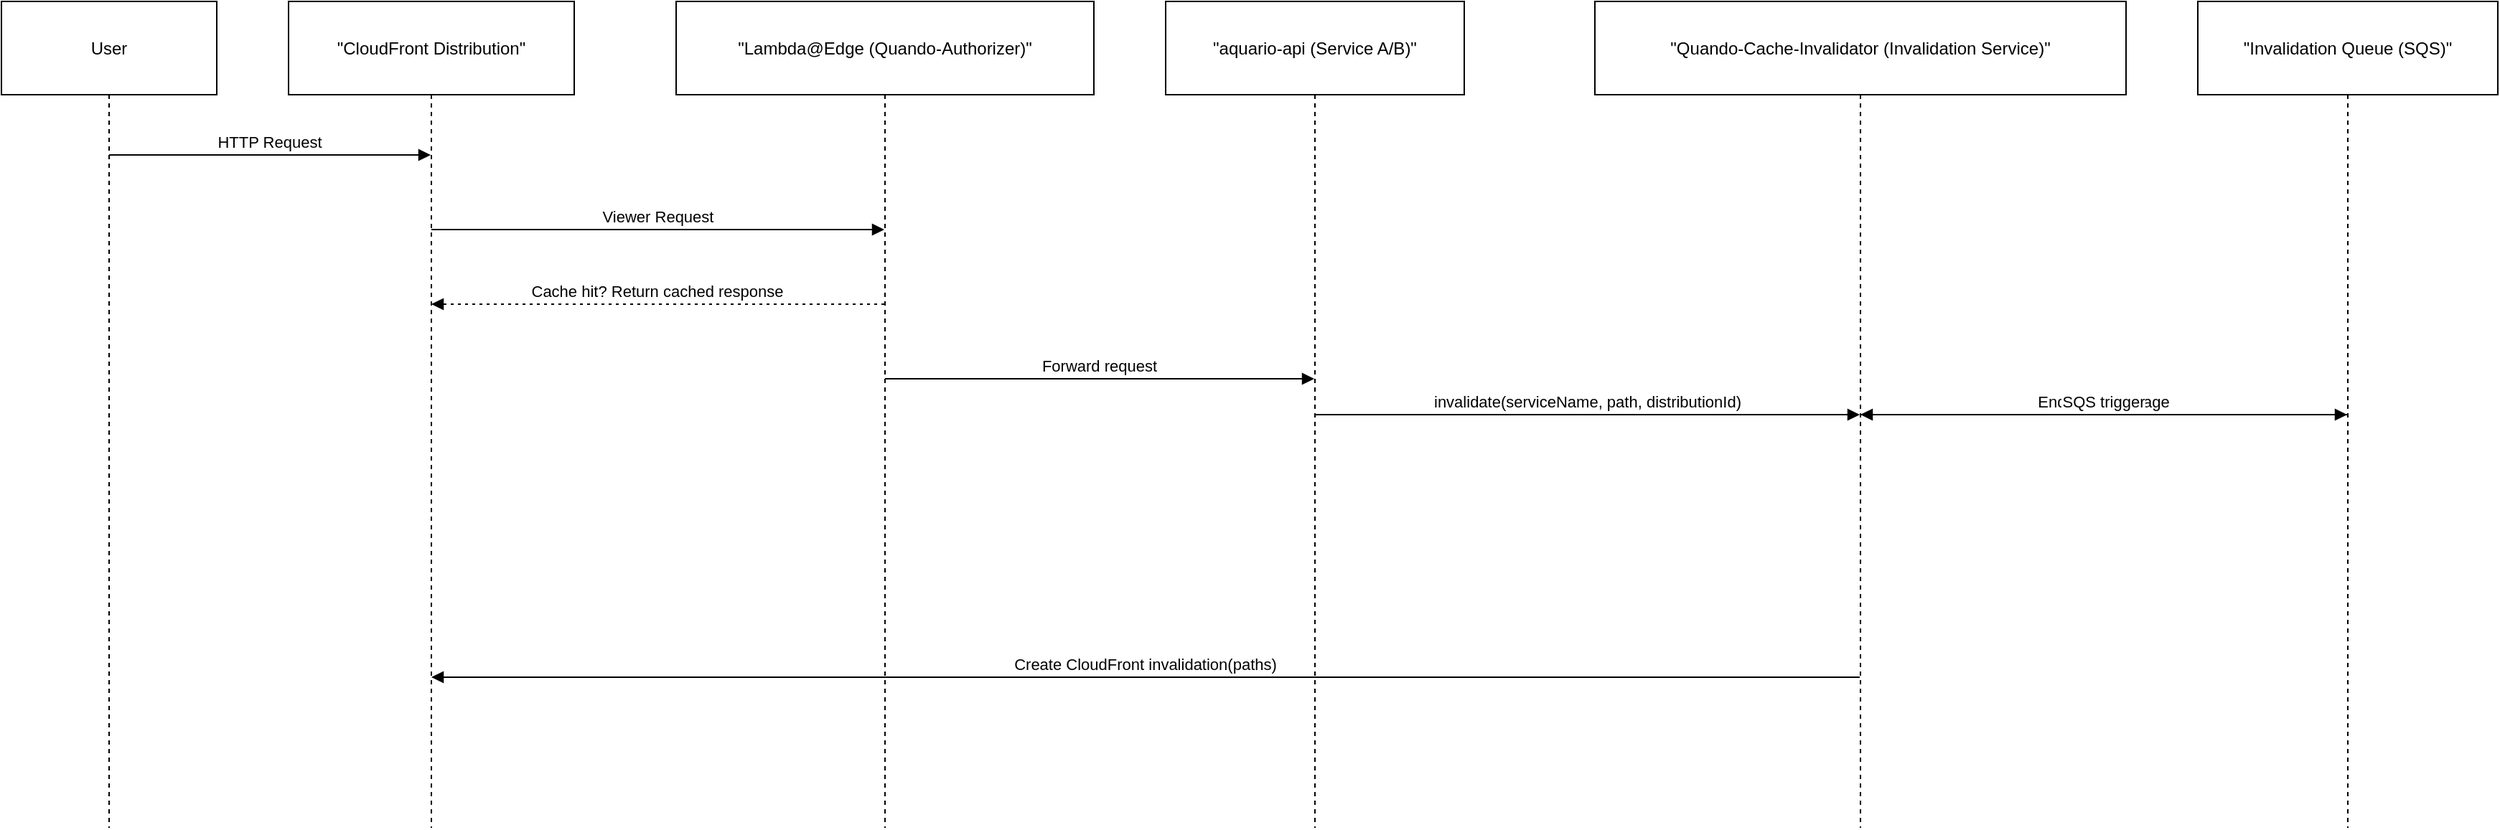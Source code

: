 <mxfile version="26.2.14">
  <diagram name="Página-1" id="k1ScEdYD6Tme0ViCy-KO">
    <mxGraphModel>
      <root>
        <mxCell id="0" />
        <mxCell id="1" parent="0" />
        <mxCell id="2" value="User" style="shape=umlLifeline;perimeter=lifelinePerimeter;whiteSpace=wrap;container=1;dropTarget=0;collapsible=0;recursiveResize=0;outlineConnect=0;portConstraint=eastwest;newEdgeStyle={&quot;edgeStyle&quot;:&quot;elbowEdgeStyle&quot;,&quot;elbow&quot;:&quot;vertical&quot;,&quot;curved&quot;:0,&quot;rounded&quot;:0};size=65;" vertex="1" parent="1">
          <mxGeometry width="150" height="576" as="geometry" />
        </mxCell>
        <mxCell id="3" value="&quot;CloudFront Distribution&quot;" style="shape=umlLifeline;perimeter=lifelinePerimeter;whiteSpace=wrap;container=1;dropTarget=0;collapsible=0;recursiveResize=0;outlineConnect=0;portConstraint=eastwest;newEdgeStyle={&quot;edgeStyle&quot;:&quot;elbowEdgeStyle&quot;,&quot;elbow&quot;:&quot;vertical&quot;,&quot;curved&quot;:0,&quot;rounded&quot;:0};size=65;" vertex="1" parent="1">
          <mxGeometry x="200" width="199" height="576" as="geometry" />
        </mxCell>
        <mxCell id="4" value="&quot;Lambda@Edge (Quando‑Authorizer)&quot;" style="shape=umlLifeline;perimeter=lifelinePerimeter;whiteSpace=wrap;container=1;dropTarget=0;collapsible=0;recursiveResize=0;outlineConnect=0;portConstraint=eastwest;newEdgeStyle={&quot;edgeStyle&quot;:&quot;elbowEdgeStyle&quot;,&quot;elbow&quot;:&quot;vertical&quot;,&quot;curved&quot;:0,&quot;rounded&quot;:0};size=65;" vertex="1" parent="1">
          <mxGeometry x="470" width="291" height="576" as="geometry" />
        </mxCell>
        <mxCell id="5" value="&quot;aquario‑api (Service A/B)&quot;" style="shape=umlLifeline;perimeter=lifelinePerimeter;whiteSpace=wrap;container=1;dropTarget=0;collapsible=0;recursiveResize=0;outlineConnect=0;portConstraint=eastwest;newEdgeStyle={&quot;edgeStyle&quot;:&quot;elbowEdgeStyle&quot;,&quot;elbow&quot;:&quot;vertical&quot;,&quot;curved&quot;:0,&quot;rounded&quot;:0};size=65;" vertex="1" parent="1">
          <mxGeometry x="811" width="208" height="576" as="geometry" />
        </mxCell>
        <mxCell id="6" value="&quot;Quando‑Cache‑Invalidator (Invalidation Service)&quot;" style="shape=umlLifeline;perimeter=lifelinePerimeter;whiteSpace=wrap;container=1;dropTarget=0;collapsible=0;recursiveResize=0;outlineConnect=0;portConstraint=eastwest;newEdgeStyle={&quot;edgeStyle&quot;:&quot;elbowEdgeStyle&quot;,&quot;elbow&quot;:&quot;vertical&quot;,&quot;curved&quot;:0,&quot;rounded&quot;:0};size=65;" vertex="1" parent="1">
          <mxGeometry x="1110" width="370" height="576" as="geometry" />
        </mxCell>
        <mxCell id="7" value="&quot;Invalidation Queue (SQS)&quot;" style="shape=umlLifeline;perimeter=lifelinePerimeter;whiteSpace=wrap;container=1;dropTarget=0;collapsible=0;recursiveResize=0;outlineConnect=0;portConstraint=eastwest;newEdgeStyle={&quot;edgeStyle&quot;:&quot;elbowEdgeStyle&quot;,&quot;elbow&quot;:&quot;vertical&quot;,&quot;curved&quot;:0,&quot;rounded&quot;:0};size=65;" vertex="1" parent="1">
          <mxGeometry x="1530" width="209" height="576" as="geometry" />
        </mxCell>
        <mxCell id="8" value="HTTP Request" style="verticalAlign=bottom;edgeStyle=elbowEdgeStyle;elbow=vertical;curved=0;rounded=0;endArrow=block;" edge="1" parent="1" source="2" target="3">
          <mxGeometry relative="1" as="geometry">
            <Array as="points">
              <mxPoint x="196" y="107" />
            </Array>
          </mxGeometry>
        </mxCell>
        <mxCell id="9" value="Viewer Request" style="verticalAlign=bottom;edgeStyle=elbowEdgeStyle;elbow=vertical;curved=0;rounded=0;endArrow=block;" edge="1" parent="1" source="3" target="4">
          <mxGeometry relative="1" as="geometry">
            <Array as="points">
              <mxPoint x="466" y="159" />
            </Array>
          </mxGeometry>
        </mxCell>
        <mxCell id="10" value="Cache hit? Return cached response" style="verticalAlign=bottom;edgeStyle=elbowEdgeStyle;elbow=vertical;curved=0;rounded=0;dashed=1;dashPattern=2 3;endArrow=block;" edge="1" parent="1" source="4" target="3">
          <mxGeometry relative="1" as="geometry">
            <Array as="points">
              <mxPoint x="469" y="211" />
            </Array>
          </mxGeometry>
        </mxCell>
        <mxCell id="11" value="Forward request" style="verticalAlign=bottom;edgeStyle=elbowEdgeStyle;elbow=vertical;curved=0;rounded=0;endArrow=block;" edge="1" parent="1" source="4" target="5">
          <mxGeometry relative="1" as="geometry">
            <Array as="points">
              <mxPoint x="774" y="263" />
            </Array>
          </mxGeometry>
        </mxCell>
        <mxCell id="12" value="invalidate(serviceName, path, distributionId)" style="verticalAlign=bottom;edgeStyle=elbowEdgeStyle;elbow=vertical;curved=0;rounded=0;endArrow=block;" edge="1" parent="1" source="5" target="6">
          <mxGeometry relative="1" as="geometry">
            <Array as="points">
              <mxPoint x="1114" y="315" />
            </Array>
          </mxGeometry>
        </mxCell>
        <mxCell id="13" value="Enqueue message" style="verticalAlign=bottom;edgeStyle=elbowEdgeStyle;elbow=vertical;curved=0;rounded=0;endArrow=block;" edge="1" parent="1" source="6" target="7">
          <mxGeometry relative="1" as="geometry">
            <Array as="points">
              <mxPoint x="1473" y="367" />
            </Array>
          </mxGeometry>
        </mxCell>
        <mxCell id="14" value="SQS trigger" style="verticalAlign=bottom;edgeStyle=elbowEdgeStyle;elbow=vertical;curved=0;rounded=0;endArrow=block;" edge="1" parent="1" source="7" target="6">
          <mxGeometry relative="1" as="geometry">
            <Array as="points">
              <mxPoint x="1476" y="419" />
            </Array>
          </mxGeometry>
        </mxCell>
        <mxCell id="15" value="Create CloudFront invalidation(paths)" style="verticalAlign=bottom;edgeStyle=elbowEdgeStyle;elbow=vertical;curved=0;rounded=0;endArrow=block;" edge="1" parent="1" source="6" target="3">
          <mxGeometry relative="1" as="geometry">
            <Array as="points">
              <mxPoint x="809" y="471" />
            </Array>
          </mxGeometry>
        </mxCell>
      </root>
    </mxGraphModel>
  </diagram>
</mxfile>
